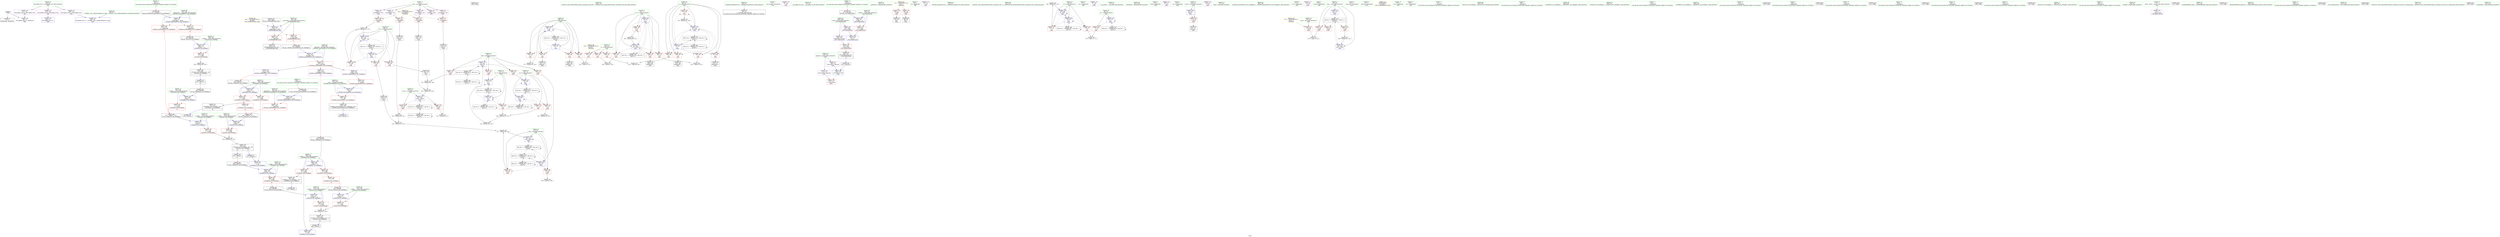 digraph "SVFG" {
	label="SVFG";

	Node0x55c826972fe0 [shape=record,color=grey,label="{NodeID: 0\nNullPtr}"];
	Node0x55c826972fe0 -> Node0x55c82699c1b0[style=solid];
	Node0x55c826972fe0 -> Node0x55c82699d1e0[style=solid];
	Node0x55c82699ce40 [shape=record,color=red,label="{NodeID: 194\n427\<--421\n\<--__a.addr\n_ZStorSt13_Ios_FmtflagsS_\n}"];
	Node0x55c82699ce40 -> Node0x55c8269ad640[style=solid];
	Node0x55c826999e20 [shape=record,color=purple,label="{NodeID: 111\n219\<--8\narrayidx39\<--cnts\nmain\n}"];
	Node0x55c826999e20 -> Node0x55c8269a1b10[style=solid];
	Node0x55c826998090 [shape=record,color=green,label="{NodeID: 28\n26\<--30\nllvm.global_ctors\<--llvm.global_ctors_field_insensitive\nGlob }"];
	Node0x55c826998090 -> Node0x55c82699eea0[style=solid];
	Node0x55c826998090 -> Node0x55c82699efa0[style=solid];
	Node0x55c826998090 -> Node0x55c82699f0a0[style=solid];
	Node0x55c8269dddc0 [shape=record,color=black,label="{NodeID: 471\n264 = PHI()\n}"];
	Node0x55c8269a4360 [shape=record,color=black,label="{NodeID: 388\nMR_28V_2 = PHI(MR_28V_3, MR_28V_1, )\npts\{83 \}\n}"];
	Node0x55c8269a4360 -> Node0x55c8269be620[style=dashed];
	Node0x55c8269a4360 -> Node0x55c8269a4360[style=dashed];
	Node0x55c82699e590 [shape=record,color=blue,label="{NodeID: 222\n285\<--284\n__base.addr\<--__base\n_ZSt5fixedRSt8ios_base\n}"];
	Node0x55c82699e590 -> Node0x55c8269a1be0[style=dashed];
	Node0x55c82699e590 -> Node0x55c8269a1cb0[style=dashed];
	Node0x55c8269a0040 [shape=record,color=red,label="{NodeID: 139\n184\<--66\n\<--tot\nmain\n}"];
	Node0x55c8269a0040 -> Node0x55c82699c6f0[style=solid];
	Node0x55c82699a9b0 [shape=record,color=green,label="{NodeID: 56\n128\<--129\n_ZStlsISt11char_traitsIcEERSt13basic_ostreamIcT_ES5_PKc\<--_ZStlsISt11char_traitsIcEERSt13basic_ostreamIcT_ES5_PKc_field_insensitive\n}"];
	Node0x55c8269ac2c0 [shape=record,color=grey,label="{NodeID: 333\n187 = Binary(185, 186, )\n}"];
	Node0x55c8269ac2c0 -> Node0x55c8269ac440[style=solid];
	Node0x55c8269a1700 [shape=record,color=red,label="{NodeID: 167\n231\<--86\n\<--j\nmain\n}"];
	Node0x55c8269a1700 -> Node0x55c8269acd40[style=solid];
	Node0x55c82699c2b0 [shape=record,color=black,label="{NodeID: 84\n39\<--40\n\<--_ZNSt8ios_base4InitD1Ev\nCan only get source location for instruction, argument, global var or function.}"];
	Node0x55c826990c90 [shape=record,color=green,label="{NodeID: 1\n7\<--1\n__dso_handle\<--dummyObj\nGlob }"];
	Node0x55c82699cf10 [shape=record,color=red,label="{NodeID: 195\n428\<--423\n\<--__b.addr\n_ZStorSt13_Ios_FmtflagsS_\n}"];
	Node0x55c82699cf10 -> Node0x55c8269ad640[style=solid];
	Node0x55c826999ef0 [shape=record,color=purple,label="{NodeID: 112\n91\<--10\n\<--.str\nmain\n}"];
	Node0x55c826998190 [shape=record,color=green,label="{NodeID: 29\n31\<--32\n__cxx_global_var_init\<--__cxx_global_var_init_field_insensitive\n}"];
	Node0x55c8269dde90 [shape=record,color=black,label="{NodeID: 472\n289 = PHI(324, )\n}"];
	Node0x55c8269a4860 [shape=record,color=black,label="{NodeID: 389\nMR_30V_2 = PHI(MR_30V_3, MR_30V_1, )\npts\{85 \}\n}"];
	Node0x55c8269a4860 -> Node0x55c8269beb20[style=dashed];
	Node0x55c8269a4860 -> Node0x55c8269a4860[style=dashed];
	Node0x55c82699e660 [shape=record,color=blue,label="{NodeID: 223\n300\<--297\n__n.addr\<--__n\n_ZSt12setprecisioni\n}"];
	Node0x55c82699e660 -> Node0x55c8269a1d80[style=dashed];
	Node0x55c8269a0110 [shape=record,color=red,label="{NodeID: 140\n223\<--66\n\<--tot\nmain\n}"];
	Node0x55c8269a0110 -> Node0x55c8269991f0[style=solid];
	Node0x55c82699aab0 [shape=record,color=green,label="{NodeID: 57\n132\<--133\n_ZNSolsEi\<--_ZNSolsEi_field_insensitive\n}"];
	Node0x55c8269bbe80 [shape=record,color=yellow,style=double,label="{NodeID: 417\n34V_1 = ENCHI(MR_34V_0)\npts\{90000 \}\nFun[main]}"];
	Node0x55c8269bbe80 -> Node0x55c8269a18a0[style=dashed];
	Node0x55c8269bbe80 -> Node0x55c8269a1970[style=dashed];
	Node0x55c8269bbe80 -> Node0x55c8269a1a40[style=dashed];
	Node0x55c8269bbe80 -> Node0x55c8269a1b10[style=dashed];
	Node0x55c8269ac440 [shape=record,color=grey,label="{NodeID: 334\n193 = Binary(187, 192, )\n}"];
	Node0x55c8269ac440 -> Node0x55c82699dd70[style=solid];
	Node0x55c8269a17d0 [shape=record,color=red,label="{NodeID: 168\n112\<--111\n\<--coerce.dive4\nmain\n}"];
	Node0x55c82699c3b0 [shape=record,color=black,label="{NodeID: 85\n93\<--90\ncall\<--\nmain\n}"];
	Node0x55c8269835e0 [shape=record,color=green,label="{NodeID: 2\n10\<--1\n.str\<--dummyObj\nGlob }"];
	Node0x55c82699cfe0 [shape=record,color=blue,label="{NodeID: 196\n435\<--27\nllvm.global_ctors_0\<--\nGlob }"];
	Node0x55c826999fc0 [shape=record,color=purple,label="{NodeID: 113\n92\<--12\n\<--.str.1\nmain\n}"];
	Node0x55c826998290 [shape=record,color=green,label="{NodeID: 30\n35\<--36\n_ZNSt8ios_base4InitC1Ev\<--_ZNSt8ios_base4InitC1Ev_field_insensitive\n}"];
	Node0x55c8269ddff0 [shape=record,color=black,label="{NodeID: 473\n344 = PHI(378, )\n|{<s0>19}}"];
	Node0x55c8269ddff0:s0 -> Node0x55c8269df160[style=solid,color=red];
	Node0x55c8269a4950 [shape=record,color=black,label="{NodeID: 390\nMR_32V_2 = PHI(MR_32V_3, MR_32V_1, )\npts\{87 \}\n}"];
	Node0x55c8269a4950 -> Node0x55c8269bf020[style=dashed];
	Node0x55c8269a4950 -> Node0x55c8269a4950[style=dashed];
	Node0x55c82699e730 [shape=record,color=blue,label="{NodeID: 224\n303\<--304\n_M_n\<--\n_ZSt12setprecisioni\n}"];
	Node0x55c82699e730 -> Node0x55c8269a1e50[style=dashed];
	Node0x55c8269a01e0 [shape=record,color=red,label="{NodeID: 141\n140\<--68\n\<--i\nmain\n}"];
	Node0x55c8269a01e0 -> Node0x55c8269adf40[style=solid];
	Node0x55c82699abb0 [shape=record,color=green,label="{NodeID: 58\n251\<--252\n_ZStlsISt11char_traitsIcEERSt13basic_ostreamIcT_ES5_c\<--_ZStlsISt11char_traitsIcEERSt13basic_ostreamIcT_ES5_c_field_insensitive\n}"];
	Node0x55c8269ac5c0 [shape=record,color=grey,label="{NodeID: 335\n246 = Binary(245, 120, )\n}"];
	Node0x55c8269ac5c0 -> Node0x55c82699e320[style=solid];
	Node0x55c8269a18a0 [shape=record,color=red,label="{NodeID: 169\n151\<--150\n\<--arrayidx16\nmain\n}"];
	Node0x55c8269a18a0 -> Node0x55c8269aca40[style=solid];
	Node0x55c82699c480 [shape=record,color=black,label="{NodeID: 86\n99\<--96\ncall1\<--\nmain\n}"];
	Node0x55c826983670 [shape=record,color=green,label="{NodeID: 3\n12\<--1\n.str.1\<--dummyObj\nGlob }"];
	Node0x55c82699d0e0 [shape=record,color=blue,label="{NodeID: 197\n436\<--28\nllvm.global_ctors_1\<--_GLOBAL__sub_I_random.johnnyh_0_0.cpp\nGlob }"];
	Node0x55c82699a090 [shape=record,color=purple,label="{NodeID: 114\n97\<--15\n\<--.str.2\nmain\n}"];
	Node0x55c826998390 [shape=record,color=green,label="{NodeID: 31\n41\<--42\n__cxa_atexit\<--__cxa_atexit_field_insensitive\n}"];
	Node0x55c8269de1c0 [shape=record,color=black,label="{NodeID: 474\n348 = PHI(362, )\n}"];
	Node0x55c8269a4a40 [shape=record,color=yellow,style=double,label="{NodeID: 391\n38V_1 = ENCHI(MR_38V_0)\npts\{286 \}\nFun[_ZSt5fixedRSt8ios_base]}"];
	Node0x55c8269a4a40 -> Node0x55c82699e590[style=dashed];
	Node0x55c82699e800 [shape=record,color=blue,label="{NodeID: 225\n328\<--325\nthis.addr\<--this\n_ZNSt8ios_base4setfESt13_Ios_FmtflagsS0_\n}"];
	Node0x55c82699e800 -> Node0x55c8269a1f20[style=dashed];
	Node0x55c8269a02b0 [shape=record,color=red,label="{NodeID: 142\n144\<--68\n\<--i\nmain\n}"];
	Node0x55c8269a02b0 -> Node0x55c82699c550[style=solid];
	Node0x55c82699acb0 [shape=record,color=green,label="{NodeID: 59\n257\<--258\n_ZNSolsEd\<--_ZNSolsEd_field_insensitive\n}"];
	Node0x55c8269ac740 [shape=record,color=grey,label="{NodeID: 336\n384 = Binary(383, 385, )\n}"];
	Node0x55c8269ac740 -> Node0x55c8269996d0[style=solid];
	Node0x55c8269a1970 [shape=record,color=red,label="{NodeID: 170\n191\<--190\n\<--arrayidx26\nmain\n}"];
	Node0x55c8269a1970 -> Node0x55c82699c890[style=solid];
	Node0x55c82699c550 [shape=record,color=black,label="{NodeID: 87\n145\<--144\nidxprom\<--\nmain\n}"];
	Node0x55c8269962e0 [shape=record,color=green,label="{NodeID: 4\n14\<--1\nstdin\<--dummyObj\nGlob }"];
	Node0x55c82699d1e0 [shape=record,color=blue, style = dotted,label="{NodeID: 198\n437\<--3\nllvm.global_ctors_2\<--dummyVal\nGlob }"];
	Node0x55c82699a160 [shape=record,color=purple,label="{NodeID: 115\n98\<--17\n\<--.str.3\nmain\n}"];
	Node0x55c826998490 [shape=record,color=green,label="{NodeID: 32\n40\<--46\n_ZNSt8ios_base4InitD1Ev\<--_ZNSt8ios_base4InitD1Ev_field_insensitive\n}"];
	Node0x55c826998490 -> Node0x55c82699c2b0[style=solid];
	Node0x55c8269de2d0 [shape=record,color=black,label="{NodeID: 475\n353 = PHI(405, )\n|{<s0>21}}"];
	Node0x55c8269de2d0:s0 -> Node0x55c8269df880[style=solid,color=red];
	Node0x55c82699e8d0 [shape=record,color=blue,label="{NodeID: 226\n330\<--326\n__fmtfl.addr\<--__fmtfl\n_ZNSt8ios_base4setfESt13_Ios_FmtflagsS0_\n}"];
	Node0x55c82699e8d0 -> Node0x55c8269a1ff0[style=dashed];
	Node0x55c8269a0380 [shape=record,color=red,label="{NodeID: 143\n148\<--68\n\<--i\nmain\n}"];
	Node0x55c8269a0380 -> Node0x55c82699c620[style=solid];
	Node0x55c82699adb0 [shape=record,color=green,label="{NodeID: 60\n285\<--286\n__base.addr\<--__base.addr_field_insensitive\n_ZSt5fixedRSt8ios_base\n}"];
	Node0x55c82699adb0 -> Node0x55c8269a1be0[style=solid];
	Node0x55c82699adb0 -> Node0x55c8269a1cb0[style=solid];
	Node0x55c82699adb0 -> Node0x55c82699e590[style=solid];
	Node0x55c8269ac8c0 [shape=record,color=grey,label="{NodeID: 337\n157 = Binary(156, 120, )\n}"];
	Node0x55c8269ac8c0 -> Node0x55c82699d7c0[style=solid];
	Node0x55c8269a1a40 [shape=record,color=red,label="{NodeID: 171\n212\<--211\n\<--arrayidx34\nmain\n}"];
	Node0x55c8269a1a40 -> Node0x55c82699ca30[style=solid];
	Node0x55c82699c620 [shape=record,color=black,label="{NodeID: 88\n149\<--148\nidxprom15\<--\nmain\n}"];
	Node0x55c826996370 [shape=record,color=green,label="{NodeID: 5\n15\<--1\n.str.2\<--dummyObj\nGlob }"];
	Node0x55c82699d2e0 [shape=record,color=blue,label="{NodeID: 199\n56\<--89\nretval\<--\nmain\n}"];
	Node0x55c82699d2e0 -> Node0x55c82699f8f0[style=dashed];
	Node0x55c82699ed00 [shape=record,color=purple,label="{NodeID: 116\n126\<--22\n\<--.str.4\nmain\n}"];
	Node0x55c826998590 [shape=record,color=green,label="{NodeID: 33\n53\<--54\nmain\<--main_field_insensitive\n}"];
	Node0x55c8269de440 [shape=record,color=black,label="{NodeID: 476\n357 = PHI(387, )\n}"];
	Node0x55c82699e9a0 [shape=record,color=blue,label="{NodeID: 227\n332\<--327\n__mask.addr\<--__mask\n_ZNSt8ios_base4setfESt13_Ios_FmtflagsS0_\n}"];
	Node0x55c82699e9a0 -> Node0x55c8269a20c0[style=dashed];
	Node0x55c82699e9a0 -> Node0x55c8269a2190[style=dashed];
	Node0x55c8269a0450 [shape=record,color=red,label="{NodeID: 144\n156\<--68\n\<--i\nmain\n}"];
	Node0x55c8269a0450 -> Node0x55c8269ac8c0[style=solid];
	Node0x55c82699ae80 [shape=record,color=green,label="{NodeID: 61\n292\<--293\n_ZNSt8ios_base4setfESt13_Ios_FmtflagsS0_\<--_ZNSt8ios_base4setfESt13_Ios_FmtflagsS0__field_insensitive\n}"];
	Node0x55c8269aca40 [shape=record,color=grey,label="{NodeID: 338\n153 = Binary(152, 151, )\n}"];
	Node0x55c8269aca40 -> Node0x55c82699d6f0[style=solid];
	Node0x55c8269a1b10 [shape=record,color=red,label="{NodeID: 172\n220\<--219\n\<--arrayidx39\nmain\n}"];
	Node0x55c8269a1b10 -> Node0x55c82699cbd0[style=solid];
	Node0x55c82699c6f0 [shape=record,color=black,label="{NodeID: 89\n185\<--184\nconv\<--\nmain\n}"];
	Node0x55c82699c6f0 -> Node0x55c8269ac2c0[style=solid];
	Node0x55c826996400 [shape=record,color=green,label="{NodeID: 6\n17\<--1\n.str.3\<--dummyObj\nGlob }"];
	Node0x55c82699d3b0 [shape=record,color=blue,label="{NodeID: 200\n109\<--105\ncoerce.dive\<--call3\nmain\n}"];
	Node0x55c82699d3b0 -> Node0x55c8269a17d0[style=dashed];
	Node0x55c82699edd0 [shape=record,color=purple,label="{NodeID: 117\n134\<--24\n\<--.str.5\nmain\n}"];
	Node0x55c826998690 [shape=record,color=green,label="{NodeID: 34\n56\<--57\nretval\<--retval_field_insensitive\nmain\n}"];
	Node0x55c826998690 -> Node0x55c82699f8f0[style=solid];
	Node0x55c826998690 -> Node0x55c82699d2e0[style=solid];
	Node0x55c8269de550 [shape=record,color=black,label="{NodeID: 477\n374 = PHI(405, )\n}"];
	Node0x55c8269de550 -> Node0x55c8269a6bb0[style=solid];
	Node0x55c82699ea70 [shape=record,color=blue,label="{NodeID: 228\n334\<--341\n__old\<--\n_ZNSt8ios_base4setfESt13_Ios_FmtflagsS0_\n}"];
	Node0x55c82699ea70 -> Node0x55c8269a2260[style=dashed];
	Node0x55c8269a0520 [shape=record,color=red,label="{NodeID: 145\n162\<--70\n\<--i17\nmain\n}"];
	Node0x55c8269a0520 -> Node0x55c8269ae240[style=solid];
	Node0x55c82699af80 [shape=record,color=green,label="{NodeID: 62\n298\<--299\nretval\<--retval_field_insensitive\n_ZSt12setprecisioni\n}"];
	Node0x55c82699af80 -> Node0x55c82699f340[style=solid];
	Node0x55c82699af80 -> Node0x55c82699f410[style=solid];
	Node0x55c8269acbc0 [shape=record,color=grey,label="{NodeID: 339\n254 = Binary(253, 255, )\n}"];
	Node0x55c8269a1be0 [shape=record,color=red,label="{NodeID: 173\n288\<--285\n\<--__base.addr\n_ZSt5fixedRSt8ios_base\n|{<s0>17}}"];
	Node0x55c8269a1be0:s0 -> Node0x55c8269df380[style=solid,color=red];
	Node0x55c82699c7c0 [shape=record,color=black,label="{NodeID: 90\n189\<--188\nidxprom25\<--\nmain\n}"];
	Node0x55c826996490 [shape=record,color=green,label="{NodeID: 7\n19\<--1\nstdout\<--dummyObj\nGlob }"];
	Node0x55c82699d480 [shape=record,color=blue,label="{NodeID: 201\n62\<--120\ntestc\<--\nmain\n}"];
	Node0x55c82699d480 -> Node0x55c8269c0920[style=dashed];
	Node0x55c82699eea0 [shape=record,color=purple,label="{NodeID: 118\n435\<--26\nllvm.global_ctors_0\<--llvm.global_ctors\nGlob }"];
	Node0x55c82699eea0 -> Node0x55c82699cfe0[style=solid];
	Node0x55c826998760 [shape=record,color=green,label="{NodeID: 35\n58\<--59\nagg.tmp\<--agg.tmp_field_insensitive\nmain\n}"];
	Node0x55c826998760 -> Node0x55c82699f1a0[style=solid];
	Node0x55c826998760 -> Node0x55c82699f270[style=solid];
	Node0x55c8269de6c0 [shape=record,color=black,label="{NodeID: 478\n399 = PHI(418, )\n}"];
	Node0x55c8269de6c0 -> Node0x55c8269a6ef0[style=solid];
	Node0x55c82699eb40 [shape=record,color=blue,label="{NodeID: 229\n365\<--363\n__a.addr\<--__a\n_ZStaNRSt13_Ios_FmtflagsS_\n}"];
	Node0x55c82699eb40 -> Node0x55c8269a2400[style=dashed];
	Node0x55c82699eb40 -> Node0x55c8269a24d0[style=dashed];
	Node0x55c8269a05f0 [shape=record,color=red,label="{NodeID: 146\n188\<--70\n\<--i17\nmain\n}"];
	Node0x55c8269a05f0 -> Node0x55c82699c7c0[style=solid];
	Node0x55c82699b050 [shape=record,color=green,label="{NodeID: 63\n300\<--301\n__n.addr\<--__n.addr_field_insensitive\n_ZSt12setprecisioni\n}"];
	Node0x55c82699b050 -> Node0x55c8269a1d80[style=solid];
	Node0x55c82699b050 -> Node0x55c82699e660[style=solid];
	Node0x55c8269acd40 [shape=record,color=grey,label="{NodeID: 340\n232 = Binary(231, 120, )\n}"];
	Node0x55c8269acd40 -> Node0x55c82699e0b0[style=solid];
	Node0x55c8269a1cb0 [shape=record,color=red,label="{NodeID: 174\n294\<--285\n\<--__base.addr\n_ZSt5fixedRSt8ios_base\n}"];
	Node0x55c8269a1cb0 -> Node0x55c826999390[style=solid];
	Node0x55c82699c890 [shape=record,color=black,label="{NodeID: 91\n192\<--191\nconv27\<--\nmain\n}"];
	Node0x55c82699c890 -> Node0x55c8269ac440[style=solid];
	Node0x55c826996cd0 [shape=record,color=green,label="{NodeID: 8\n20\<--1\n_ZSt4cout\<--dummyObj\nGlob }"];
	Node0x55c82699d550 [shape=record,color=blue,label="{NodeID: 202\n66\<--89\ntot\<--\nmain\n}"];
	Node0x55c82699d550 -> Node0x55c82699ff70[style=dashed];
	Node0x55c82699d550 -> Node0x55c8269a0040[style=dashed];
	Node0x55c82699d550 -> Node0x55c8269a0110[style=dashed];
	Node0x55c82699d550 -> Node0x55c82699d6f0[style=dashed];
	Node0x55c82699d550 -> Node0x55c8269c0e20[style=dashed];
	Node0x55c82699efa0 [shape=record,color=purple,label="{NodeID: 119\n436\<--26\nllvm.global_ctors_1\<--llvm.global_ctors\nGlob }"];
	Node0x55c82699efa0 -> Node0x55c82699d0e0[style=solid];
	Node0x55c826998830 [shape=record,color=green,label="{NodeID: 36\n60\<--61\ntestn\<--testn_field_insensitive\nmain\n}"];
	Node0x55c826998830 -> Node0x55c82699f9c0[style=solid];
	Node0x55c8269de800 [shape=record,color=black,label="{NodeID: 479\n284 = PHI()\n0th arg _ZSt5fixedRSt8ios_base }"];
	Node0x55c8269de800 -> Node0x55c82699e590[style=solid];
	Node0x55c82699ec10 [shape=record,color=blue,label="{NodeID: 230\n367\<--364\n__b.addr\<--__b\n_ZStaNRSt13_Ios_FmtflagsS_\n}"];
	Node0x55c82699ec10 -> Node0x55c8269a25a0[style=dashed];
	Node0x55c8269a06c0 [shape=record,color=red,label="{NodeID: 147\n203\<--70\n\<--i17\nmain\n}"];
	Node0x55c8269a06c0 -> Node0x55c8269ad940[style=solid];
	Node0x55c82699b120 [shape=record,color=green,label="{NodeID: 64\n328\<--329\nthis.addr\<--this.addr_field_insensitive\n_ZNSt8ios_base4setfESt13_Ios_FmtflagsS0_\n}"];
	Node0x55c82699b120 -> Node0x55c8269a1f20[style=solid];
	Node0x55c82699b120 -> Node0x55c82699e800[style=solid];
	Node0x55c8269acec0 [shape=record,color=grey,label="{NodeID: 341\n225 = Binary(222, 224, )\n}"];
	Node0x55c8269acec0 -> Node0x55c8269ad4c0[style=solid];
	Node0x55c8269a1d80 [shape=record,color=red,label="{NodeID: 175\n304\<--300\n\<--__n.addr\n_ZSt12setprecisioni\n}"];
	Node0x55c8269a1d80 -> Node0x55c82699e730[style=solid];
	Node0x55c82699c960 [shape=record,color=black,label="{NodeID: 92\n210\<--209\nidxprom33\<--\nmain\n}"];
	Node0x55c826996d90 [shape=record,color=green,label="{NodeID: 9\n21\<--1\n_ZSt3cin\<--dummyObj\nGlob }"];
	Node0x55c82699d620 [shape=record,color=blue,label="{NodeID: 203\n68\<--89\ni\<--\nmain\n}"];
	Node0x55c82699d620 -> Node0x55c8269a01e0[style=dashed];
	Node0x55c82699d620 -> Node0x55c8269a02b0[style=dashed];
	Node0x55c82699d620 -> Node0x55c8269a0380[style=dashed];
	Node0x55c82699d620 -> Node0x55c8269a0450[style=dashed];
	Node0x55c82699d620 -> Node0x55c82699d7c0[style=dashed];
	Node0x55c82699d620 -> Node0x55c8269c1320[style=dashed];
	Node0x55c82699f0a0 [shape=record,color=purple,label="{NodeID: 120\n437\<--26\nllvm.global_ctors_2\<--llvm.global_ctors\nGlob }"];
	Node0x55c82699f0a0 -> Node0x55c82699d1e0[style=solid];
	Node0x55c826998900 [shape=record,color=green,label="{NodeID: 37\n62\<--63\ntestc\<--testc_field_insensitive\nmain\n}"];
	Node0x55c826998900 -> Node0x55c82699fa90[style=solid];
	Node0x55c826998900 -> Node0x55c82699fb60[style=solid];
	Node0x55c826998900 -> Node0x55c82699fc30[style=solid];
	Node0x55c826998900 -> Node0x55c82699d480[style=solid];
	Node0x55c826998900 -> Node0x55c82699e4c0[style=solid];
	Node0x55c8269de8d0 [shape=record,color=black,label="{NodeID: 480\n379 = PHI(343, )\n0th arg _ZStcoSt13_Ios_Fmtflags }"];
	Node0x55c8269de8d0 -> Node0x55c8269a6c80[style=solid];
	Node0x55c8269a6bb0 [shape=record,color=blue,label="{NodeID: 231\n375\<--374\n\<--call\n_ZStaNRSt13_Ios_FmtflagsS_\n}"];
	Node0x55c8269a0790 [shape=record,color=red,label="{NodeID: 148\n260\<--70\n\<--i17\nmain\n}"];
	Node0x55c8269a0790 -> Node0x55c8269ac140[style=solid];
	Node0x55c82699b1f0 [shape=record,color=green,label="{NodeID: 65\n330\<--331\n__fmtfl.addr\<--__fmtfl.addr_field_insensitive\n_ZNSt8ios_base4setfESt13_Ios_FmtflagsS0_\n}"];
	Node0x55c82699b1f0 -> Node0x55c8269a1ff0[style=solid];
	Node0x55c82699b1f0 -> Node0x55c82699e8d0[style=solid];
	Node0x55c8269c96b0 [shape=record,color=yellow,style=double,label="{NodeID: 425\nRETMU(38V_2)\npts\{286 \}\nFun[_ZSt5fixedRSt8ios_base]}"];
	Node0x55c8269ad040 [shape=record,color=grey,label="{NodeID: 342\n222 = Binary(216, 221, )\n}"];
	Node0x55c8269ad040 -> Node0x55c8269acec0[style=solid];
	Node0x55c8269a1e50 [shape=record,color=red,label="{NodeID: 176\n307\<--306\n\<--coerce.dive\n_ZSt12setprecisioni\n}"];
	Node0x55c8269a1e50 -> Node0x55c826999460[style=solid];
	Node0x55c82699ca30 [shape=record,color=black,label="{NodeID: 93\n213\<--212\nconv35\<--\nmain\n}"];
	Node0x55c82699ca30 -> Node0x55c8269adc40[style=solid];
	Node0x55c826996e90 [shape=record,color=green,label="{NodeID: 10\n22\<--1\n.str.4\<--dummyObj\nGlob }"];
	Node0x55c8269bdc20 [shape=record,color=black,label="{NodeID: 370\nMR_22V_4 = PHI(MR_22V_5, MR_22V_3, )\npts\{77 \}\n}"];
	Node0x55c8269bdc20 -> Node0x55c82699dca0[style=dashed];
	Node0x55c8269bdc20 -> Node0x55c8269bdc20[style=dashed];
	Node0x55c8269bdc20 -> Node0x55c8269a3460[style=dashed];
	Node0x55c82699d6f0 [shape=record,color=blue,label="{NodeID: 204\n66\<--153\ntot\<--add\nmain\n}"];
	Node0x55c82699d6f0 -> Node0x55c82699ff70[style=dashed];
	Node0x55c82699d6f0 -> Node0x55c8269a0040[style=dashed];
	Node0x55c82699d6f0 -> Node0x55c8269a0110[style=dashed];
	Node0x55c82699d6f0 -> Node0x55c82699d6f0[style=dashed];
	Node0x55c82699d6f0 -> Node0x55c8269c0e20[style=dashed];
	Node0x55c82699f1a0 [shape=record,color=purple,label="{NodeID: 121\n109\<--58\ncoerce.dive\<--agg.tmp\nmain\n}"];
	Node0x55c82699f1a0 -> Node0x55c82699d3b0[style=solid];
	Node0x55c8269989d0 [shape=record,color=green,label="{NodeID: 38\n64\<--65\nn\<--n_field_insensitive\nmain\n}"];
	Node0x55c8269989d0 -> Node0x55c82699fd00[style=solid];
	Node0x55c8269989d0 -> Node0x55c82699fdd0[style=solid];
	Node0x55c8269989d0 -> Node0x55c82699fea0[style=solid];
	Node0x55c8269dea40 [shape=record,color=black,label="{NodeID: 481\n419 = PHI(397, )\n0th arg _ZStorSt13_Ios_FmtflagsS_ }"];
	Node0x55c8269dea40 -> Node0x55c8269a7160[style=solid];
	Node0x55c8269a6c80 [shape=record,color=blue,label="{NodeID: 232\n380\<--379\n__a.addr\<--__a\n_ZStcoSt13_Ios_Fmtflags\n}"];
	Node0x55c8269a6c80 -> Node0x55c8269a2740[style=dashed];
	Node0x55c8269a0860 [shape=record,color=red,label="{NodeID: 149\n178\<--72\n\<--lo\nmain\n}"];
	Node0x55c8269a0860 -> Node0x55c8269ad1c0[style=solid];
	Node0x55c82699b2c0 [shape=record,color=green,label="{NodeID: 66\n332\<--333\n__mask.addr\<--__mask.addr_field_insensitive\n_ZNSt8ios_base4setfESt13_Ios_FmtflagsS0_\n}"];
	Node0x55c82699b2c0 -> Node0x55c8269a20c0[style=solid];
	Node0x55c82699b2c0 -> Node0x55c8269a2190[style=solid];
	Node0x55c82699b2c0 -> Node0x55c82699e9a0[style=solid];
	Node0x55c8269ad1c0 [shape=record,color=grey,label="{NodeID: 343\n180 = Binary(178, 179, )\n}"];
	Node0x55c8269ad1c0 -> Node0x55c8269ad340[style=solid];
	Node0x55c8269a1f20 [shape=record,color=red,label="{NodeID: 177\n339\<--328\nthis1\<--this.addr\n_ZNSt8ios_base4setfESt13_Ios_FmtflagsS0_\n}"];
	Node0x55c8269a1f20 -> Node0x55c82699f4e0[style=solid];
	Node0x55c8269a1f20 -> Node0x55c82699f5b0[style=solid];
	Node0x55c8269a1f20 -> Node0x55c82699f680[style=solid];
	Node0x55c82699cb00 [shape=record,color=black,label="{NodeID: 94\n218\<--217\nidxprom38\<--\nmain\n}"];
	Node0x55c826996f90 [shape=record,color=green,label="{NodeID: 11\n24\<--1\n.str.5\<--dummyObj\nGlob }"];
	Node0x55c82699d7c0 [shape=record,color=blue,label="{NodeID: 205\n68\<--157\ni\<--inc\nmain\n}"];
	Node0x55c82699d7c0 -> Node0x55c8269a01e0[style=dashed];
	Node0x55c82699d7c0 -> Node0x55c8269a02b0[style=dashed];
	Node0x55c82699d7c0 -> Node0x55c8269a0380[style=dashed];
	Node0x55c82699d7c0 -> Node0x55c8269a0450[style=dashed];
	Node0x55c82699d7c0 -> Node0x55c82699d7c0[style=dashed];
	Node0x55c82699d7c0 -> Node0x55c8269c1320[style=dashed];
	Node0x55c82699f270 [shape=record,color=purple,label="{NodeID: 122\n111\<--58\ncoerce.dive4\<--agg.tmp\nmain\n}"];
	Node0x55c82699f270 -> Node0x55c8269a17d0[style=solid];
	Node0x55c826998aa0 [shape=record,color=green,label="{NodeID: 39\n66\<--67\ntot\<--tot_field_insensitive\nmain\n}"];
	Node0x55c826998aa0 -> Node0x55c82699ff70[style=solid];
	Node0x55c826998aa0 -> Node0x55c8269a0040[style=solid];
	Node0x55c826998aa0 -> Node0x55c8269a0110[style=solid];
	Node0x55c826998aa0 -> Node0x55c82699d550[style=solid];
	Node0x55c826998aa0 -> Node0x55c82699d6f0[style=solid];
	Node0x55c8269deb80 [shape=record,color=black,label="{NodeID: 482\n420 = PHI(398, )\n1st arg _ZStorSt13_Ios_FmtflagsS_ }"];
	Node0x55c8269deb80 -> Node0x55c8269a7230[style=solid];
	Node0x55c8269a6d50 [shape=record,color=blue,label="{NodeID: 233\n390\<--388\n__a.addr\<--__a\n_ZStoRRSt13_Ios_FmtflagsS_\n}"];
	Node0x55c8269a6d50 -> Node0x55c8269a2810[style=dashed];
	Node0x55c8269a6d50 -> Node0x55c8269a28e0[style=dashed];
	Node0x55c8269a0930 [shape=record,color=red,label="{NodeID: 150\n179\<--74\n\<--hi\nmain\n}"];
	Node0x55c8269a0930 -> Node0x55c8269ad1c0[style=solid];
	Node0x55c82699b390 [shape=record,color=green,label="{NodeID: 67\n334\<--335\n__old\<--__old_field_insensitive\n_ZNSt8ios_base4setfESt13_Ios_FmtflagsS0_\n}"];
	Node0x55c82699b390 -> Node0x55c8269a2260[style=solid];
	Node0x55c82699b390 -> Node0x55c82699ea70[style=solid];
	Node0x55c8269ad340 [shape=record,color=grey,label="{NodeID: 344\n181 = Binary(180, 182, )\n}"];
	Node0x55c8269ad340 -> Node0x55c82699dca0[style=solid];
	Node0x55c8269a1ff0 [shape=record,color=red,label="{NodeID: 178\n351\<--330\n\<--__fmtfl.addr\n_ZNSt8ios_base4setfESt13_Ios_FmtflagsS0_\n|{<s0>20}}"];
	Node0x55c8269a1ff0:s0 -> Node0x55c8269decc0[style=solid,color=red];
	Node0x55c82699cbd0 [shape=record,color=black,label="{NodeID: 95\n221\<--220\nconv40\<--\nmain\n}"];
	Node0x55c82699cbd0 -> Node0x55c8269ad040[style=solid];
	Node0x55c826997090 [shape=record,color=green,label="{NodeID: 12\n27\<--1\n\<--dummyObj\nCan only get source location for instruction, argument, global var or function.}"];
	Node0x55c8269be620 [shape=record,color=black,label="{NodeID: 372\nMR_28V_4 = PHI(MR_28V_5, MR_28V_3, )\npts\{83 \}\n}"];
	Node0x55c8269be620 -> Node0x55c82699dd70[style=dashed];
	Node0x55c8269be620 -> Node0x55c8269be620[style=dashed];
	Node0x55c8269be620 -> Node0x55c8269a4360[style=dashed];
	Node0x55c82699d890 [shape=record,color=blue,label="{NodeID: 206\n70\<--89\ni17\<--\nmain\n}"];
	Node0x55c82699d890 -> Node0x55c8269a0520[style=dashed];
	Node0x55c82699d890 -> Node0x55c8269a05f0[style=dashed];
	Node0x55c82699d890 -> Node0x55c8269a06c0[style=dashed];
	Node0x55c82699d890 -> Node0x55c8269a0790[style=dashed];
	Node0x55c82699d890 -> Node0x55c82699e3f0[style=dashed];
	Node0x55c82699d890 -> Node0x55c8269c1820[style=dashed];
	Node0x55c82699f340 [shape=record,color=purple,label="{NodeID: 123\n303\<--298\n_M_n\<--retval\n_ZSt12setprecisioni\n}"];
	Node0x55c82699f340 -> Node0x55c82699e730[style=solid];
	Node0x55c826998b70 [shape=record,color=green,label="{NodeID: 40\n68\<--69\ni\<--i_field_insensitive\nmain\n}"];
	Node0x55c826998b70 -> Node0x55c8269a01e0[style=solid];
	Node0x55c826998b70 -> Node0x55c8269a02b0[style=solid];
	Node0x55c826998b70 -> Node0x55c8269a0380[style=solid];
	Node0x55c826998b70 -> Node0x55c8269a0450[style=solid];
	Node0x55c826998b70 -> Node0x55c82699d620[style=solid];
	Node0x55c826998b70 -> Node0x55c82699d7c0[style=solid];
	Node0x55c8269decc0 [shape=record,color=black,label="{NodeID: 483\n406 = PHI(351, 372, )\n0th arg _ZStanSt13_Ios_FmtflagsS_ }"];
	Node0x55c8269decc0 -> Node0x55c8269a6fc0[style=solid];
	Node0x55c8269a6e20 [shape=record,color=blue,label="{NodeID: 234\n392\<--389\n__b.addr\<--__b\n_ZStoRRSt13_Ios_FmtflagsS_\n}"];
	Node0x55c8269a6e20 -> Node0x55c8269a29b0[style=dashed];
	Node0x55c8269a0a00 [shape=record,color=red,label="{NodeID: 151\n253\<--74\n\<--hi\nmain\n}"];
	Node0x55c8269a0a00 -> Node0x55c8269acbc0[style=solid];
	Node0x55c82699b460 [shape=record,color=green,label="{NodeID: 68\n345\<--346\n_ZStcoSt13_Ios_Fmtflags\<--_ZStcoSt13_Ios_Fmtflags_field_insensitive\n}"];
	Node0x55c8269ad4c0 [shape=record,color=grey,label="{NodeID: 345\n227 = Binary(226, 225, )\n}"];
	Node0x55c8269ad4c0 -> Node0x55c82699dfe0[style=solid];
	Node0x55c8269a20c0 [shape=record,color=red,label="{NodeID: 179\n343\<--332\n\<--__mask.addr\n_ZNSt8ios_base4setfESt13_Ios_FmtflagsS0_\n|{<s0>18}}"];
	Node0x55c8269a20c0:s0 -> Node0x55c8269de8d0[style=solid,color=red];
	Node0x55c8269991f0 [shape=record,color=black,label="{NodeID: 96\n224\<--223\nconv41\<--\nmain\n}"];
	Node0x55c8269991f0 -> Node0x55c8269acec0[style=solid];
	Node0x55c826997190 [shape=record,color=green,label="{NodeID: 13\n89\<--1\n\<--dummyObj\nCan only get source location for instruction, argument, global var or function.}"];
	Node0x55c8269beb20 [shape=record,color=black,label="{NodeID: 373\nMR_30V_4 = PHI(MR_30V_6, MR_30V_3, )\npts\{85 \}\n}"];
	Node0x55c8269beb20 -> Node0x55c82699de40[style=dashed];
	Node0x55c8269beb20 -> Node0x55c8269beb20[style=dashed];
	Node0x55c8269beb20 -> Node0x55c8269a4860[style=dashed];
	Node0x55c82699d960 [shape=record,color=blue,label="{NodeID: 207\n72\<--167\nlo\<--\nmain\n}"];
	Node0x55c82699d960 -> Node0x55c8269a0860[style=dashed];
	Node0x55c82699d960 -> Node0x55c82699d960[style=dashed];
	Node0x55c82699d960 -> Node0x55c82699e250[style=dashed];
	Node0x55c82699d960 -> Node0x55c8269bf520[style=dashed];
	Node0x55c82699d960 -> Node0x55c8269c1d20[style=dashed];
	Node0x55c82699f410 [shape=record,color=purple,label="{NodeID: 124\n306\<--298\ncoerce.dive\<--retval\n_ZSt12setprecisioni\n}"];
	Node0x55c82699f410 -> Node0x55c8269a1e50[style=solid];
	Node0x55c826998c40 [shape=record,color=green,label="{NodeID: 41\n70\<--71\ni17\<--i17_field_insensitive\nmain\n}"];
	Node0x55c826998c40 -> Node0x55c8269a0520[style=solid];
	Node0x55c826998c40 -> Node0x55c8269a05f0[style=solid];
	Node0x55c826998c40 -> Node0x55c8269a06c0[style=solid];
	Node0x55c826998c40 -> Node0x55c8269a0790[style=solid];
	Node0x55c826998c40 -> Node0x55c82699d890[style=solid];
	Node0x55c826998c40 -> Node0x55c82699e3f0[style=solid];
	Node0x55c8269deed0 [shape=record,color=black,label="{NodeID: 484\n407 = PHI(352, 373, )\n1st arg _ZStanSt13_Ios_FmtflagsS_ }"];
	Node0x55c8269deed0 -> Node0x55c8269a7090[style=solid];
	Node0x55c8269c7920 [shape=record,color=yellow,style=double,label="{NodeID: 401\n2V_1 = ENCHI(MR_2V_0)\npts\{1 \}\nFun[main]}"];
	Node0x55c8269c7920 -> Node0x55c82699f750[style=dashed];
	Node0x55c8269c7920 -> Node0x55c82699f820[style=dashed];
	Node0x55c8269a6ef0 [shape=record,color=blue,label="{NodeID: 235\n402\<--399\n\<--call\n_ZStoRRSt13_Ios_FmtflagsS_\n}"];
	Node0x55c8269a0ad0 [shape=record,color=red,label="{NodeID: 152\n186\<--76\n\<--mid\nmain\n}"];
	Node0x55c8269a0ad0 -> Node0x55c8269ac2c0[style=solid];
	Node0x55c82699b560 [shape=record,color=green,label="{NodeID: 69\n349\<--350\n_ZStaNRSt13_Ios_FmtflagsS_\<--_ZStaNRSt13_Ios_FmtflagsS__field_insensitive\n}"];
	Node0x55c8269ad640 [shape=record,color=grey,label="{NodeID: 346\n429 = Binary(427, 428, )\n}"];
	Node0x55c8269ad640 -> Node0x55c826999940[style=solid];
	Node0x55c8269a2190 [shape=record,color=red,label="{NodeID: 180\n352\<--332\n\<--__mask.addr\n_ZNSt8ios_base4setfESt13_Ios_FmtflagsS0_\n|{<s0>20}}"];
	Node0x55c8269a2190:s0 -> Node0x55c8269deed0[style=solid,color=red];
	Node0x55c8269992c0 [shape=record,color=black,label="{NodeID: 97\n55\<--271\nmain_ret\<--\nmain\n}"];
	Node0x55c826997290 [shape=record,color=green,label="{NodeID: 14\n106\<--1\n\<--dummyObj\nCan only get source location for instruction, argument, global var or function.|{<s0>6}}"];
	Node0x55c826997290:s0 -> Node0x55c8269df270[style=solid,color=red];
	Node0x55c8269bf020 [shape=record,color=black,label="{NodeID: 374\nMR_32V_4 = PHI(MR_32V_6, MR_32V_3, )\npts\{87 \}\n}"];
	Node0x55c8269bf020 -> Node0x55c82699df10[style=dashed];
	Node0x55c8269bf020 -> Node0x55c8269bf020[style=dashed];
	Node0x55c8269bf020 -> Node0x55c8269a4950[style=dashed];
	Node0x55c82699da30 [shape=record,color=blue,label="{NodeID: 208\n74\<--169\nhi\<--\nmain\n}"];
	Node0x55c82699da30 -> Node0x55c8269a0930[style=dashed];
	Node0x55c82699da30 -> Node0x55c8269a0a00[style=dashed];
	Node0x55c82699da30 -> Node0x55c82699da30[style=dashed];
	Node0x55c82699da30 -> Node0x55c82699e180[style=dashed];
	Node0x55c82699da30 -> Node0x55c8269bfa20[style=dashed];
	Node0x55c82699da30 -> Node0x55c8269a2f60[style=dashed];
	Node0x55c82699f4e0 [shape=record,color=purple,label="{NodeID: 125\n340\<--339\n_M_flags\<--this1\n_ZNSt8ios_base4setfESt13_Ios_FmtflagsS0_\n}"];
	Node0x55c82699f4e0 -> Node0x55c8269a2330[style=solid];
	Node0x55c826998d10 [shape=record,color=green,label="{NodeID: 42\n72\<--73\nlo\<--lo_field_insensitive\nmain\n}"];
	Node0x55c826998d10 -> Node0x55c8269a0860[style=solid];
	Node0x55c826998d10 -> Node0x55c82699d960[style=solid];
	Node0x55c826998d10 -> Node0x55c82699e250[style=solid];
	Node0x55c8269df050 [shape=record,color=black,label="{NodeID: 485\n363 = PHI(347, )\n0th arg _ZStaNRSt13_Ios_FmtflagsS_ }"];
	Node0x55c8269df050 -> Node0x55c82699eb40[style=solid];
	Node0x55c8269a6fc0 [shape=record,color=blue,label="{NodeID: 236\n408\<--406\n__a.addr\<--__a\n_ZStanSt13_Ios_FmtflagsS_\n}"];
	Node0x55c8269a6fc0 -> Node0x55c82699cca0[style=dashed];
	Node0x55c8269a0ba0 [shape=record,color=red,label="{NodeID: 153\n195\<--76\n\<--mid\nmain\n}"];
	Node0x55c8269a0ba0 -> Node0x55c82699de40[style=solid];
	Node0x55c82699b660 [shape=record,color=green,label="{NodeID: 70\n354\<--355\n_ZStanSt13_Ios_FmtflagsS_\<--_ZStanSt13_Ios_FmtflagsS__field_insensitive\n}"];
	Node0x55c8269ad7c0 [shape=record,color=grey,label="{NodeID: 347\n201 = cmp(199, 200, )\n}"];
	Node0x55c8269a2260 [shape=record,color=red,label="{NodeID: 181\n360\<--334\n\<--__old\n_ZNSt8ios_base4setfESt13_Ios_FmtflagsS0_\n}"];
	Node0x55c8269a2260 -> Node0x55c826999530[style=solid];
	Node0x55c826999390 [shape=record,color=black,label="{NodeID: 98\n283\<--294\n_ZSt5fixedRSt8ios_base_ret\<--\n_ZSt5fixedRSt8ios_base\n}"];
	Node0x55c826997390 [shape=record,color=green,label="{NodeID: 15\n120\<--1\n\<--dummyObj\nCan only get source location for instruction, argument, global var or function.}"];
	Node0x55c8269bf520 [shape=record,color=black,label="{NodeID: 375\nMR_18V_6 = PHI(MR_18V_7, MR_18V_5, )\npts\{73 \}\n}"];
	Node0x55c8269bf520 -> Node0x55c8269a0860[style=dashed];
	Node0x55c8269bf520 -> Node0x55c82699d960[style=dashed];
	Node0x55c8269bf520 -> Node0x55c82699e250[style=dashed];
	Node0x55c8269bf520 -> Node0x55c8269bf520[style=dashed];
	Node0x55c8269bf520 -> Node0x55c8269c1d20[style=dashed];
	Node0x55c82699db00 [shape=record,color=blue,label="{NodeID: 209\n78\<--89\nit\<--\nmain\n}"];
	Node0x55c82699db00 -> Node0x55c8269a0e10[style=dashed];
	Node0x55c82699db00 -> Node0x55c8269a0ee0[style=dashed];
	Node0x55c82699db00 -> Node0x55c82699db00[style=dashed];
	Node0x55c82699db00 -> Node0x55c82699e320[style=dashed];
	Node0x55c82699db00 -> Node0x55c8269a3960[style=dashed];
	Node0x55c82699f5b0 [shape=record,color=purple,label="{NodeID: 126\n347\<--339\n_M_flags2\<--this1\n_ZNSt8ios_base4setfESt13_Ios_FmtflagsS0_\n|{<s0>19}}"];
	Node0x55c82699f5b0:s0 -> Node0x55c8269df050[style=solid,color=red];
	Node0x55c826998de0 [shape=record,color=green,label="{NodeID: 43\n74\<--75\nhi\<--hi_field_insensitive\nmain\n}"];
	Node0x55c826998de0 -> Node0x55c8269a0930[style=solid];
	Node0x55c826998de0 -> Node0x55c8269a0a00[style=solid];
	Node0x55c826998de0 -> Node0x55c82699da30[style=solid];
	Node0x55c826998de0 -> Node0x55c82699e180[style=solid];
	Node0x55c8269df160 [shape=record,color=black,label="{NodeID: 486\n364 = PHI(344, )\n1st arg _ZStaNRSt13_Ios_FmtflagsS_ }"];
	Node0x55c8269df160 -> Node0x55c82699ec10[style=solid];
	Node0x55c8269c7b10 [shape=record,color=yellow,style=double,label="{NodeID: 403\n6V_1 = ENCHI(MR_6V_0)\npts\{61 \}\nFun[main]}"];
	Node0x55c8269c7b10 -> Node0x55c82699f9c0[style=dashed];
	Node0x55c8269a7090 [shape=record,color=blue,label="{NodeID: 237\n410\<--407\n__b.addr\<--__b\n_ZStanSt13_Ios_FmtflagsS_\n}"];
	Node0x55c8269a7090 -> Node0x55c82699cd70[style=dashed];
	Node0x55c8269a0c70 [shape=record,color=red,label="{NodeID: 154\n238\<--76\n\<--mid\nmain\n}"];
	Node0x55c8269a0c70 -> Node0x55c82699e180[style=solid];
	Node0x55c82699b760 [shape=record,color=green,label="{NodeID: 71\n358\<--359\n_ZStoRRSt13_Ios_FmtflagsS_\<--_ZStoRRSt13_Ios_FmtflagsS__field_insensitive\n}"];
	Node0x55c8269ad940 [shape=record,color=grey,label="{NodeID: 348\n205 = cmp(203, 204, )\n}"];
	Node0x55c8269a2330 [shape=record,color=red,label="{NodeID: 182\n341\<--340\n\<--_M_flags\n_ZNSt8ios_base4setfESt13_Ios_FmtflagsS0_\n}"];
	Node0x55c8269a2330 -> Node0x55c82699ea70[style=solid];
	Node0x55c826999460 [shape=record,color=black,label="{NodeID: 99\n296\<--307\n_ZSt12setprecisioni_ret\<--\n_ZSt12setprecisioni\n|{<s0>6}}"];
	Node0x55c826999460:s0 -> Node0x55c8269dd790[style=solid,color=blue];
	Node0x55c826997490 [shape=record,color=green,label="{NodeID: 16\n167\<--1\n\<--dummyObj\nCan only get source location for instruction, argument, global var or function.}"];
	Node0x55c8269db950 [shape=record,color=black,label="{NodeID: 459\n100 = PHI()\n}"];
	Node0x55c8269bfa20 [shape=record,color=black,label="{NodeID: 376\nMR_20V_7 = PHI(MR_20V_5, MR_20V_6, )\npts\{75 \}\n}"];
	Node0x55c8269bfa20 -> Node0x55c8269a0930[style=dashed];
	Node0x55c8269bfa20 -> Node0x55c8269a0a00[style=dashed];
	Node0x55c8269bfa20 -> Node0x55c82699da30[style=dashed];
	Node0x55c8269bfa20 -> Node0x55c82699e180[style=dashed];
	Node0x55c8269bfa20 -> Node0x55c8269bfa20[style=dashed];
	Node0x55c8269bfa20 -> Node0x55c8269a2f60[style=dashed];
	Node0x55c82699dbd0 [shape=record,color=blue,label="{NodeID: 210\n80\<--172\n_it\<--\nmain\n}"];
	Node0x55c82699dbd0 -> Node0x55c8269a0fb0[style=dashed];
	Node0x55c82699dbd0 -> Node0x55c82699dbd0[style=dashed];
	Node0x55c82699dbd0 -> Node0x55c8269a3e60[style=dashed];
	Node0x55c82699f680 [shape=record,color=purple,label="{NodeID: 127\n356\<--339\n_M_flags5\<--this1\n_ZNSt8ios_base4setfESt13_Ios_FmtflagsS0_\n|{<s0>21}}"];
	Node0x55c82699f680:s0 -> Node0x55c8269df740[style=solid,color=red];
	Node0x55c826998eb0 [shape=record,color=green,label="{NodeID: 44\n76\<--77\nmid\<--mid_field_insensitive\nmain\n}"];
	Node0x55c826998eb0 -> Node0x55c8269a0ad0[style=solid];
	Node0x55c826998eb0 -> Node0x55c8269a0ba0[style=solid];
	Node0x55c826998eb0 -> Node0x55c8269a0c70[style=solid];
	Node0x55c826998eb0 -> Node0x55c8269a0d40[style=solid];
	Node0x55c826998eb0 -> Node0x55c82699dca0[style=solid];
	Node0x55c8269df270 [shape=record,color=black,label="{NodeID: 487\n297 = PHI(106, )\n0th arg _ZSt12setprecisioni }"];
	Node0x55c8269df270 -> Node0x55c82699e660[style=solid];
	Node0x55c8269a7160 [shape=record,color=blue,label="{NodeID: 238\n421\<--419\n__a.addr\<--__a\n_ZStorSt13_Ios_FmtflagsS_\n}"];
	Node0x55c8269a7160 -> Node0x55c82699ce40[style=dashed];
	Node0x55c8269a0d40 [shape=record,color=red,label="{NodeID: 155\n241\<--76\n\<--mid\nmain\n}"];
	Node0x55c8269a0d40 -> Node0x55c82699e250[style=solid];
	Node0x55c82699b860 [shape=record,color=green,label="{NodeID: 72\n365\<--366\n__a.addr\<--__a.addr_field_insensitive\n_ZStaNRSt13_Ios_FmtflagsS_\n}"];
	Node0x55c82699b860 -> Node0x55c8269a2400[style=solid];
	Node0x55c82699b860 -> Node0x55c8269a24d0[style=solid];
	Node0x55c82699b860 -> Node0x55c82699eb40[style=solid];
	Node0x55c8269adac0 [shape=record,color=grey,label="{NodeID: 349\n236 = cmp(235, 169, )\n}"];
	Node0x55c8269a2400 [shape=record,color=red,label="{NodeID: 183\n371\<--365\n\<--__a.addr\n_ZStaNRSt13_Ios_FmtflagsS_\n}"];
	Node0x55c8269a2400 -> Node0x55c8269a2670[style=solid];
	Node0x55c826999530 [shape=record,color=black,label="{NodeID: 100\n324\<--360\n_ZNSt8ios_base4setfESt13_Ios_FmtflagsS0__ret\<--\n_ZNSt8ios_base4setfESt13_Ios_FmtflagsS0_\n|{<s0>17}}"];
	Node0x55c826999530:s0 -> Node0x55c8269dde90[style=solid,color=blue];
	Node0x55c826997590 [shape=record,color=green,label="{NodeID: 17\n169\<--1\n\<--dummyObj\nCan only get source location for instruction, argument, global var or function.}"];
	Node0x55c8265c4dc0 [shape=record,color=black,label="{NodeID: 460\n127 = PHI()\n}"];
	Node0x55c82699dca0 [shape=record,color=blue,label="{NodeID: 211\n76\<--181\nmid\<--div\nmain\n}"];
	Node0x55c82699dca0 -> Node0x55c8269a0ad0[style=dashed];
	Node0x55c82699dca0 -> Node0x55c8269a0ba0[style=dashed];
	Node0x55c82699dca0 -> Node0x55c8269a0c70[style=dashed];
	Node0x55c82699dca0 -> Node0x55c8269a0d40[style=dashed];
	Node0x55c82699dca0 -> Node0x55c8269bdc20[style=dashed];
	Node0x55c82699f750 [shape=record,color=red,label="{NodeID: 128\n90\<--14\n\<--stdin\nmain\n}"];
	Node0x55c82699f750 -> Node0x55c82699c3b0[style=solid];
	Node0x55c826998f80 [shape=record,color=green,label="{NodeID: 45\n78\<--79\nit\<--it_field_insensitive\nmain\n}"];
	Node0x55c826998f80 -> Node0x55c8269a0e10[style=solid];
	Node0x55c826998f80 -> Node0x55c8269a0ee0[style=solid];
	Node0x55c826998f80 -> Node0x55c82699db00[style=solid];
	Node0x55c826998f80 -> Node0x55c82699e320[style=solid];
	Node0x55c8269df380 [shape=record,color=black,label="{NodeID: 488\n325 = PHI(288, )\n0th arg _ZNSt8ios_base4setfESt13_Ios_FmtflagsS0_ }"];
	Node0x55c8269df380 -> Node0x55c82699e800[style=solid];
	Node0x55c8269c7cd0 [shape=record,color=yellow,style=double,label="{NodeID: 405\n10V_1 = ENCHI(MR_10V_0)\npts\{65 \}\nFun[main]}"];
	Node0x55c8269c7cd0 -> Node0x55c82699fd00[style=dashed];
	Node0x55c8269c7cd0 -> Node0x55c82699fdd0[style=dashed];
	Node0x55c8269c7cd0 -> Node0x55c82699fea0[style=dashed];
	Node0x55c8269a7230 [shape=record,color=blue,label="{NodeID: 239\n423\<--420\n__b.addr\<--__b\n_ZStorSt13_Ios_FmtflagsS_\n}"];
	Node0x55c8269a7230 -> Node0x55c82699cf10[style=dashed];
	Node0x55c8269a0e10 [shape=record,color=red,label="{NodeID: 156\n174\<--78\n\<--it\nmain\n}"];
	Node0x55c8269a0e10 -> Node0x55c8269ae0c0[style=solid];
	Node0x55c82699b930 [shape=record,color=green,label="{NodeID: 73\n367\<--368\n__b.addr\<--__b.addr_field_insensitive\n_ZStaNRSt13_Ios_FmtflagsS_\n}"];
	Node0x55c82699b930 -> Node0x55c8269a25a0[style=solid];
	Node0x55c82699b930 -> Node0x55c82699ec10[style=solid];
	Node0x55c8269adc40 [shape=record,color=grey,label="{NodeID: 350\n214 = cmp(208, 213, )\n}"];
	Node0x55c8269a24d0 [shape=record,color=red,label="{NodeID: 184\n375\<--365\n\<--__a.addr\n_ZStaNRSt13_Ios_FmtflagsS_\n}"];
	Node0x55c8269a24d0 -> Node0x55c826999600[style=solid];
	Node0x55c8269a24d0 -> Node0x55c8269a6bb0[style=solid];
	Node0x55c826999600 [shape=record,color=black,label="{NodeID: 101\n362\<--375\n_ZStaNRSt13_Ios_FmtflagsS__ret\<--\n_ZStaNRSt13_Ios_FmtflagsS_\n|{<s0>19}}"];
	Node0x55c826999600:s0 -> Node0x55c8269de1c0[style=solid,color=blue];
	Node0x55c826997690 [shape=record,color=green,label="{NodeID: 18\n172\<--1\n\<--dummyObj\nCan only get source location for instruction, argument, global var or function.}"];
	Node0x55c8269dd3f0 [shape=record,color=black,label="{NodeID: 461\n131 = PHI()\n}"];
	Node0x55c82699dd70 [shape=record,color=blue,label="{NodeID: 212\n82\<--193\nscore\<--add28\nmain\n}"];
	Node0x55c82699dd70 -> Node0x55c8269a1080[style=dashed];
	Node0x55c82699dd70 -> Node0x55c8269a1150[style=dashed];
	Node0x55c82699dd70 -> Node0x55c8269be620[style=dashed];
	Node0x55c82699f820 [shape=record,color=red,label="{NodeID: 129\n96\<--19\n\<--stdout\nmain\n}"];
	Node0x55c82699f820 -> Node0x55c82699c480[style=solid];
	Node0x55c826999050 [shape=record,color=green,label="{NodeID: 46\n80\<--81\n_it\<--_it_field_insensitive\nmain\n}"];
	Node0x55c826999050 -> Node0x55c8269a0fb0[style=solid];
	Node0x55c826999050 -> Node0x55c82699dbd0[style=solid];
	Node0x55c8269df4c0 [shape=record,color=black,label="{NodeID: 489\n326 = PHI(290, )\n1st arg _ZNSt8ios_base4setfESt13_Ios_FmtflagsS0_ }"];
	Node0x55c8269df4c0 -> Node0x55c82699e8d0[style=solid];
	Node0x55c8269a0ee0 [shape=record,color=red,label="{NodeID: 157\n245\<--78\n\<--it\nmain\n}"];
	Node0x55c8269a0ee0 -> Node0x55c8269ac5c0[style=solid];
	Node0x55c82699ba00 [shape=record,color=green,label="{NodeID: 74\n380\<--381\n__a.addr\<--__a.addr_field_insensitive\n_ZStcoSt13_Ios_Fmtflags\n}"];
	Node0x55c82699ba00 -> Node0x55c8269a2740[style=solid];
	Node0x55c82699ba00 -> Node0x55c8269a6c80[style=solid];
	Node0x55c8269addc0 [shape=record,color=grey,label="{NodeID: 351\n124 = cmp(122, 123, )\n}"];
	Node0x55c8269a25a0 [shape=record,color=red,label="{NodeID: 185\n373\<--367\n\<--__b.addr\n_ZStaNRSt13_Ios_FmtflagsS_\n|{<s0>22}}"];
	Node0x55c8269a25a0:s0 -> Node0x55c8269deed0[style=solid,color=red];
	Node0x55c8269996d0 [shape=record,color=black,label="{NodeID: 102\n378\<--384\n_ZStcoSt13_Ios_Fmtflags_ret\<--neg\n_ZStcoSt13_Ios_Fmtflags\n|{<s0>18}}"];
	Node0x55c8269996d0:s0 -> Node0x55c8269ddff0[style=solid,color=blue];
	Node0x55c826997790 [shape=record,color=green,label="{NodeID: 19\n182\<--1\n\<--dummyObj\nCan only get source location for instruction, argument, global var or function.}"];
	Node0x55c8269dd4f0 [shape=record,color=black,label="{NodeID: 462\n135 = PHI()\n}"];
	Node0x55c8269c0920 [shape=record,color=black,label="{NodeID: 379\nMR_8V_3 = PHI(MR_8V_4, MR_8V_2, )\npts\{63 \}\n}"];
	Node0x55c8269c0920 -> Node0x55c82699fa90[style=dashed];
	Node0x55c8269c0920 -> Node0x55c82699fb60[style=dashed];
	Node0x55c8269c0920 -> Node0x55c82699fc30[style=dashed];
	Node0x55c8269c0920 -> Node0x55c82699e4c0[style=dashed];
	Node0x55c82699de40 [shape=record,color=blue,label="{NodeID: 213\n84\<--195\nsum\<--\nmain\n}"];
	Node0x55c82699de40 -> Node0x55c8269a1220[style=dashed];
	Node0x55c82699de40 -> Node0x55c8269a12f0[style=dashed];
	Node0x55c82699de40 -> Node0x55c82699dfe0[style=dashed];
	Node0x55c82699de40 -> Node0x55c8269b8d20[style=dashed];
	Node0x55c82699de40 -> Node0x55c8269beb20[style=dashed];
	Node0x55c82699f8f0 [shape=record,color=red,label="{NodeID: 130\n271\<--56\n\<--retval\nmain\n}"];
	Node0x55c82699f8f0 -> Node0x55c8269992c0[style=solid];
	Node0x55c826999120 [shape=record,color=green,label="{NodeID: 47\n82\<--83\nscore\<--score_field_insensitive\nmain\n}"];
	Node0x55c826999120 -> Node0x55c8269a1080[style=solid];
	Node0x55c826999120 -> Node0x55c8269a1150[style=solid];
	Node0x55c826999120 -> Node0x55c82699dd70[style=solid];
	Node0x55c8269df600 [shape=record,color=black,label="{NodeID: 490\n327 = PHI(291, )\n2nd arg _ZNSt8ios_base4setfESt13_Ios_FmtflagsS0_ }"];
	Node0x55c8269df600 -> Node0x55c82699e9a0[style=solid];
	Node0x55c8269a0fb0 [shape=record,color=red,label="{NodeID: 158\n175\<--80\n\<--_it\nmain\n}"];
	Node0x55c8269a0fb0 -> Node0x55c8269ae0c0[style=solid];
	Node0x55c82699bad0 [shape=record,color=green,label="{NodeID: 75\n390\<--391\n__a.addr\<--__a.addr_field_insensitive\n_ZStoRRSt13_Ios_FmtflagsS_\n}"];
	Node0x55c82699bad0 -> Node0x55c8269a2810[style=solid];
	Node0x55c82699bad0 -> Node0x55c8269a28e0[style=solid];
	Node0x55c82699bad0 -> Node0x55c8269a6d50[style=solid];
	Node0x55c8269adf40 [shape=record,color=grey,label="{NodeID: 352\n142 = cmp(140, 141, )\n}"];
	Node0x55c8269a2670 [shape=record,color=red,label="{NodeID: 186\n372\<--371\n\<--\n_ZStaNRSt13_Ios_FmtflagsS_\n|{<s0>22}}"];
	Node0x55c8269a2670:s0 -> Node0x55c8269decc0[style=solid,color=red];
	Node0x55c8269997a0 [shape=record,color=black,label="{NodeID: 103\n387\<--402\n_ZStoRRSt13_Ios_FmtflagsS__ret\<--\n_ZStoRRSt13_Ios_FmtflagsS_\n|{<s0>21}}"];
	Node0x55c8269997a0:s0 -> Node0x55c8269de440[style=solid,color=blue];
	Node0x55c826997890 [shape=record,color=green,label="{NodeID: 20\n250\<--1\n\<--dummyObj\nCan only get source location for instruction, argument, global var or function.}"];
	Node0x55c8269dd5c0 [shape=record,color=black,label="{NodeID: 463\n136 = PHI()\n}"];
	Node0x55c8269c0e20 [shape=record,color=black,label="{NodeID: 380\nMR_12V_2 = PHI(MR_12V_4, MR_12V_1, )\npts\{67 \}\n}"];
	Node0x55c8269c0e20 -> Node0x55c82699d550[style=dashed];
	Node0x55c82699df10 [shape=record,color=blue,label="{NodeID: 214\n86\<--89\nj\<--\nmain\n}"];
	Node0x55c82699df10 -> Node0x55c8269a13c0[style=dashed];
	Node0x55c82699df10 -> Node0x55c8269a1490[style=dashed];
	Node0x55c82699df10 -> Node0x55c8269a1560[style=dashed];
	Node0x55c82699df10 -> Node0x55c8269a1630[style=dashed];
	Node0x55c82699df10 -> Node0x55c8269a1700[style=dashed];
	Node0x55c82699df10 -> Node0x55c82699e0b0[style=dashed];
	Node0x55c82699df10 -> Node0x55c8269bf020[style=dashed];
	Node0x55c82699f9c0 [shape=record,color=red,label="{NodeID: 131\n123\<--60\n\<--testn\nmain\n}"];
	Node0x55c82699f9c0 -> Node0x55c8269addc0[style=solid];
	Node0x55c82699a210 [shape=record,color=green,label="{NodeID: 48\n84\<--85\nsum\<--sum_field_insensitive\nmain\n}"];
	Node0x55c82699a210 -> Node0x55c8269a1220[style=solid];
	Node0x55c82699a210 -> Node0x55c8269a12f0[style=solid];
	Node0x55c82699a210 -> Node0x55c82699de40[style=solid];
	Node0x55c82699a210 -> Node0x55c82699dfe0[style=solid];
	Node0x55c8269df740 [shape=record,color=black,label="{NodeID: 491\n388 = PHI(356, )\n0th arg _ZStoRRSt13_Ios_FmtflagsS_ }"];
	Node0x55c8269df740 -> Node0x55c8269a6d50[style=solid];
	Node0x55c8269a1080 [shape=record,color=red,label="{NodeID: 159\n208\<--82\n\<--score\nmain\n}"];
	Node0x55c8269a1080 -> Node0x55c8269adc40[style=solid];
	Node0x55c82699bba0 [shape=record,color=green,label="{NodeID: 76\n392\<--393\n__b.addr\<--__b.addr_field_insensitive\n_ZStoRRSt13_Ios_FmtflagsS_\n}"];
	Node0x55c82699bba0 -> Node0x55c8269a29b0[style=solid];
	Node0x55c82699bba0 -> Node0x55c8269a6e20[style=solid];
	Node0x55c8269ae0c0 [shape=record,color=grey,label="{NodeID: 353\n176 = cmp(174, 175, )\n}"];
	Node0x55c8269a2740 [shape=record,color=red,label="{NodeID: 187\n383\<--380\n\<--__a.addr\n_ZStcoSt13_Ios_Fmtflags\n}"];
	Node0x55c8269a2740 -> Node0x55c8269ac740[style=solid];
	Node0x55c826999870 [shape=record,color=black,label="{NodeID: 104\n405\<--416\n_ZStanSt13_Ios_FmtflagsS__ret\<--and\n_ZStanSt13_Ios_FmtflagsS_\n|{<s0>20|<s1>22}}"];
	Node0x55c826999870:s0 -> Node0x55c8269de2d0[style=solid,color=blue];
	Node0x55c826999870:s1 -> Node0x55c8269de550[style=solid,color=blue];
	Node0x55c826997990 [shape=record,color=green,label="{NodeID: 21\n255\<--1\n\<--dummyObj\nCan only get source location for instruction, argument, global var or function.}"];
	Node0x55c8269dd690 [shape=record,color=black,label="{NodeID: 464\n38 = PHI()\n}"];
	Node0x55c8269c1320 [shape=record,color=black,label="{NodeID: 381\nMR_14V_2 = PHI(MR_14V_4, MR_14V_1, )\npts\{69 \}\n}"];
	Node0x55c8269c1320 -> Node0x55c82699d620[style=dashed];
	Node0x55c82699dfe0 [shape=record,color=blue,label="{NodeID: 215\n84\<--227\nsum\<--add43\nmain\n}"];
	Node0x55c82699dfe0 -> Node0x55c8269b8d20[style=dashed];
	Node0x55c82699fa90 [shape=record,color=red,label="{NodeID: 132\n122\<--62\n\<--testc\nmain\n}"];
	Node0x55c82699fa90 -> Node0x55c8269addc0[style=solid];
	Node0x55c82699a2e0 [shape=record,color=green,label="{NodeID: 49\n86\<--87\nj\<--j_field_insensitive\nmain\n}"];
	Node0x55c82699a2e0 -> Node0x55c8269a13c0[style=solid];
	Node0x55c82699a2e0 -> Node0x55c8269a1490[style=solid];
	Node0x55c82699a2e0 -> Node0x55c8269a1560[style=solid];
	Node0x55c82699a2e0 -> Node0x55c8269a1630[style=solid];
	Node0x55c82699a2e0 -> Node0x55c8269a1700[style=solid];
	Node0x55c82699a2e0 -> Node0x55c82699df10[style=solid];
	Node0x55c82699a2e0 -> Node0x55c82699e0b0[style=solid];
	Node0x55c8269df880 [shape=record,color=black,label="{NodeID: 492\n389 = PHI(353, )\n1st arg _ZStoRRSt13_Ios_FmtflagsS_ }"];
	Node0x55c8269df880 -> Node0x55c8269a6e20[style=solid];
	Node0x55c8269a1150 [shape=record,color=red,label="{NodeID: 160\n216\<--82\n\<--score\nmain\n}"];
	Node0x55c8269a1150 -> Node0x55c8269ad040[style=solid];
	Node0x55c82699bc70 [shape=record,color=green,label="{NodeID: 77\n400\<--401\n_ZStorSt13_Ios_FmtflagsS_\<--_ZStorSt13_Ios_FmtflagsS__field_insensitive\n}"];
	Node0x55c8269ae240 [shape=record,color=grey,label="{NodeID: 354\n164 = cmp(162, 163, )\n}"];
	Node0x55c8269a2810 [shape=record,color=red,label="{NodeID: 188\n396\<--390\n\<--__a.addr\n_ZStoRRSt13_Ios_FmtflagsS_\n}"];
	Node0x55c8269a2810 -> Node0x55c8269a2a80[style=solid];
	Node0x55c826999940 [shape=record,color=black,label="{NodeID: 105\n418\<--429\n_ZStorSt13_Ios_FmtflagsS__ret\<--or\n_ZStorSt13_Ios_FmtflagsS_\n|{<s0>23}}"];
	Node0x55c826999940:s0 -> Node0x55c8269de6c0[style=solid,color=blue];
	Node0x55c826997a90 [shape=record,color=green,label="{NodeID: 22\n265\<--1\n\<--dummyObj\nCan only get source location for instruction, argument, global var or function.}"];
	Node0x55c8269dd790 [shape=record,color=black,label="{NodeID: 465\n105 = PHI(296, )\n}"];
	Node0x55c8269dd790 -> Node0x55c82699d3b0[style=solid];
	Node0x55c8269c1820 [shape=record,color=black,label="{NodeID: 382\nMR_16V_2 = PHI(MR_16V_4, MR_16V_1, )\npts\{71 \}\n}"];
	Node0x55c8269c1820 -> Node0x55c82699d890[style=dashed];
	Node0x55c82699e0b0 [shape=record,color=blue,label="{NodeID: 216\n86\<--232\nj\<--inc46\nmain\n}"];
	Node0x55c82699e0b0 -> Node0x55c8269a13c0[style=dashed];
	Node0x55c82699e0b0 -> Node0x55c8269a1490[style=dashed];
	Node0x55c82699e0b0 -> Node0x55c8269a1560[style=dashed];
	Node0x55c82699e0b0 -> Node0x55c8269a1630[style=dashed];
	Node0x55c82699e0b0 -> Node0x55c8269a1700[style=dashed];
	Node0x55c82699e0b0 -> Node0x55c82699e0b0[style=dashed];
	Node0x55c82699e0b0 -> Node0x55c8269bf020[style=dashed];
	Node0x55c82699fb60 [shape=record,color=red,label="{NodeID: 133\n130\<--62\n\<--testc\nmain\n}"];
	Node0x55c82699a3b0 [shape=record,color=green,label="{NodeID: 50\n94\<--95\nfreopen\<--freopen_field_insensitive\n}"];
	Node0x55c8269a1220 [shape=record,color=red,label="{NodeID: 161\n226\<--84\n\<--sum\nmain\n}"];
	Node0x55c8269a1220 -> Node0x55c8269ad4c0[style=solid];
	Node0x55c82699bd70 [shape=record,color=green,label="{NodeID: 78\n408\<--409\n__a.addr\<--__a.addr_field_insensitive\n_ZStanSt13_Ios_FmtflagsS_\n}"];
	Node0x55c82699bd70 -> Node0x55c82699cca0[style=solid];
	Node0x55c82699bd70 -> Node0x55c8269a6fc0[style=solid];
	Node0x55c8269b8d20 [shape=record,color=black,label="{NodeID: 355\nMR_30V_7 = PHI(MR_30V_9, MR_30V_6, )\npts\{85 \}\n}"];
	Node0x55c8269b8d20 -> Node0x55c8269a1220[style=dashed];
	Node0x55c8269b8d20 -> Node0x55c8269a12f0[style=dashed];
	Node0x55c8269b8d20 -> Node0x55c82699dfe0[style=dashed];
	Node0x55c8269b8d20 -> Node0x55c8269b8d20[style=dashed];
	Node0x55c8269b8d20 -> Node0x55c8269beb20[style=dashed];
	Node0x55c8269a28e0 [shape=record,color=red,label="{NodeID: 189\n402\<--390\n\<--__a.addr\n_ZStoRRSt13_Ios_FmtflagsS_\n}"];
	Node0x55c8269a28e0 -> Node0x55c8269997a0[style=solid];
	Node0x55c8269a28e0 -> Node0x55c8269a6ef0[style=solid];
	Node0x55c826999a10 [shape=record,color=purple,label="{NodeID: 106\n37\<--4\n\<--_ZStL8__ioinit\n__cxx_global_var_init\n}"];
	Node0x55c826997b90 [shape=record,color=green,label="{NodeID: 23\n290\<--1\n\<--dummyObj\nCan only get source location for instruction, argument, global var or function.|{<s0>17}}"];
	Node0x55c826997b90:s0 -> Node0x55c8269df4c0[style=solid,color=red];
	Node0x55c8269dd980 [shape=record,color=black,label="{NodeID: 466\n113 = PHI()\n}"];
	Node0x55c8269c1d20 [shape=record,color=black,label="{NodeID: 383\nMR_18V_2 = PHI(MR_18V_3, MR_18V_1, )\npts\{73 \}\n}"];
	Node0x55c8269c1d20 -> Node0x55c82699d960[style=dashed];
	Node0x55c8269c1d20 -> Node0x55c8269c1d20[style=dashed];
	Node0x55c82699e180 [shape=record,color=blue,label="{NodeID: 217\n74\<--238\nhi\<--\nmain\n}"];
	Node0x55c82699e180 -> Node0x55c8269bfa20[style=dashed];
	Node0x55c82699fc30 [shape=record,color=red,label="{NodeID: 134\n267\<--62\n\<--testc\nmain\n}"];
	Node0x55c82699fc30 -> Node0x55c8269abfc0[style=solid];
	Node0x55c82699a4b0 [shape=record,color=green,label="{NodeID: 51\n101\<--102\n_ZSt5fixedRSt8ios_base\<--_ZSt5fixedRSt8ios_base_field_insensitive\n}"];
	Node0x55c8269a12f0 [shape=record,color=red,label="{NodeID: 162\n235\<--84\n\<--sum\nmain\n}"];
	Node0x55c8269a12f0 -> Node0x55c8269adac0[style=solid];
	Node0x55c82699be40 [shape=record,color=green,label="{NodeID: 79\n410\<--411\n__b.addr\<--__b.addr_field_insensitive\n_ZStanSt13_Ios_FmtflagsS_\n}"];
	Node0x55c82699be40 -> Node0x55c82699cd70[style=solid];
	Node0x55c82699be40 -> Node0x55c8269a7090[style=solid];
	Node0x55c8269a29b0 [shape=record,color=red,label="{NodeID: 190\n398\<--392\n\<--__b.addr\n_ZStoRRSt13_Ios_FmtflagsS_\n|{<s0>23}}"];
	Node0x55c8269a29b0:s0 -> Node0x55c8269deb80[style=solid,color=red];
	Node0x55c826999ae0 [shape=record,color=purple,label="{NodeID: 107\n146\<--8\narrayidx\<--cnts\nmain\n}"];
	Node0x55c826997c90 [shape=record,color=green,label="{NodeID: 24\n291\<--1\n\<--dummyObj\nCan only get source location for instruction, argument, global var or function.|{<s0>17}}"];
	Node0x55c826997c90:s0 -> Node0x55c8269df600[style=solid,color=red];
	Node0x55c8269dda50 [shape=record,color=black,label="{NodeID: 467\n116 = PHI()\n}"];
	Node0x55c8269a2f60 [shape=record,color=black,label="{NodeID: 384\nMR_20V_2 = PHI(MR_20V_3, MR_20V_1, )\npts\{75 \}\n}"];
	Node0x55c8269a2f60 -> Node0x55c82699da30[style=dashed];
	Node0x55c8269a2f60 -> Node0x55c8269a2f60[style=dashed];
	Node0x55c82699e250 [shape=record,color=blue,label="{NodeID: 218\n72\<--241\nlo\<--\nmain\n}"];
	Node0x55c82699e250 -> Node0x55c8269bf520[style=dashed];
	Node0x55c82699fd00 [shape=record,color=red,label="{NodeID: 135\n141\<--64\n\<--n\nmain\n}"];
	Node0x55c82699fd00 -> Node0x55c8269adf40[style=solid];
	Node0x55c82699a5b0 [shape=record,color=green,label="{NodeID: 52\n103\<--104\n_ZNSolsEPFRSt8ios_baseS0_E\<--_ZNSolsEPFRSt8ios_baseS0_E_field_insensitive\n}"];
	Node0x55c8269a13c0 [shape=record,color=red,label="{NodeID: 163\n199\<--86\n\<--j\nmain\n}"];
	Node0x55c8269a13c0 -> Node0x55c8269ad7c0[style=solid];
	Node0x55c82699bf10 [shape=record,color=green,label="{NodeID: 80\n421\<--422\n__a.addr\<--__a.addr_field_insensitive\n_ZStorSt13_Ios_FmtflagsS_\n}"];
	Node0x55c82699bf10 -> Node0x55c82699ce40[style=solid];
	Node0x55c82699bf10 -> Node0x55c8269a7160[style=solid];
	Node0x55c8269a2a80 [shape=record,color=red,label="{NodeID: 191\n397\<--396\n\<--\n_ZStoRRSt13_Ios_FmtflagsS_\n|{<s0>23}}"];
	Node0x55c8269a2a80:s0 -> Node0x55c8269dea40[style=solid,color=red];
	Node0x55c826999bb0 [shape=record,color=purple,label="{NodeID: 108\n150\<--8\narrayidx16\<--cnts\nmain\n}"];
	Node0x55c826999bb0 -> Node0x55c8269a18a0[style=solid];
	Node0x55c826997d90 [shape=record,color=green,label="{NodeID: 25\n385\<--1\n\<--dummyObj\nCan only get source location for instruction, argument, global var or function.}"];
	Node0x55c8269ddb20 [shape=record,color=black,label="{NodeID: 468\n147 = PHI()\n}"];
	Node0x55c8269a3460 [shape=record,color=black,label="{NodeID: 385\nMR_22V_2 = PHI(MR_22V_3, MR_22V_1, )\npts\{77 \}\n}"];
	Node0x55c8269a3460 -> Node0x55c8269bdc20[style=dashed];
	Node0x55c8269a3460 -> Node0x55c8269a3460[style=dashed];
	Node0x55c82699e320 [shape=record,color=blue,label="{NodeID: 219\n78\<--246\nit\<--inc52\nmain\n}"];
	Node0x55c82699e320 -> Node0x55c8269a0e10[style=dashed];
	Node0x55c82699e320 -> Node0x55c8269a0ee0[style=dashed];
	Node0x55c82699e320 -> Node0x55c82699db00[style=dashed];
	Node0x55c82699e320 -> Node0x55c82699e320[style=dashed];
	Node0x55c82699e320 -> Node0x55c8269a3960[style=dashed];
	Node0x55c82699fdd0 [shape=record,color=red,label="{NodeID: 136\n163\<--64\n\<--n\nmain\n}"];
	Node0x55c82699fdd0 -> Node0x55c8269ae240[style=solid];
	Node0x55c82699a6b0 [shape=record,color=green,label="{NodeID: 53\n107\<--108\n_ZSt12setprecisioni\<--_ZSt12setprecisioni_field_insensitive\n}"];
	Node0x55c8269abe40 [shape=record,color=grey,label="{NodeID: 330\n416 = Binary(414, 415, )\n}"];
	Node0x55c8269abe40 -> Node0x55c826999870[style=solid];
	Node0x55c8269a1490 [shape=record,color=red,label="{NodeID: 164\n204\<--86\n\<--j\nmain\n}"];
	Node0x55c8269a1490 -> Node0x55c8269ad940[style=solid];
	Node0x55c82699bfe0 [shape=record,color=green,label="{NodeID: 81\n423\<--424\n__b.addr\<--__b.addr_field_insensitive\n_ZStorSt13_Ios_FmtflagsS_\n}"];
	Node0x55c82699bfe0 -> Node0x55c82699cf10[style=solid];
	Node0x55c82699bfe0 -> Node0x55c8269a7230[style=solid];
	Node0x55c82699cca0 [shape=record,color=red,label="{NodeID: 192\n414\<--408\n\<--__a.addr\n_ZStanSt13_Ios_FmtflagsS_\n}"];
	Node0x55c82699cca0 -> Node0x55c8269abe40[style=solid];
	Node0x55c826999c80 [shape=record,color=purple,label="{NodeID: 109\n190\<--8\narrayidx26\<--cnts\nmain\n}"];
	Node0x55c826999c80 -> Node0x55c8269a1970[style=solid];
	Node0x55c826997e90 [shape=record,color=green,label="{NodeID: 26\n4\<--6\n_ZStL8__ioinit\<--_ZStL8__ioinit_field_insensitive\nGlob }"];
	Node0x55c826997e90 -> Node0x55c826999a10[style=solid];
	Node0x55c8269ddbf0 [shape=record,color=black,label="{NodeID: 469\n249 = PHI()\n}"];
	Node0x55c8269a3960 [shape=record,color=black,label="{NodeID: 386\nMR_24V_2 = PHI(MR_24V_3, MR_24V_1, )\npts\{79 \}\n}"];
	Node0x55c8269a3960 -> Node0x55c82699db00[style=dashed];
	Node0x55c8269a3960 -> Node0x55c8269a3960[style=dashed];
	Node0x55c82699e3f0 [shape=record,color=blue,label="{NodeID: 220\n70\<--261\ni17\<--inc58\nmain\n}"];
	Node0x55c82699e3f0 -> Node0x55c8269a0520[style=dashed];
	Node0x55c82699e3f0 -> Node0x55c8269a05f0[style=dashed];
	Node0x55c82699e3f0 -> Node0x55c8269a06c0[style=dashed];
	Node0x55c82699e3f0 -> Node0x55c8269a0790[style=dashed];
	Node0x55c82699e3f0 -> Node0x55c82699e3f0[style=dashed];
	Node0x55c82699e3f0 -> Node0x55c8269c1820[style=dashed];
	Node0x55c82699fea0 [shape=record,color=red,label="{NodeID: 137\n200\<--64\n\<--n\nmain\n}"];
	Node0x55c82699fea0 -> Node0x55c8269ad7c0[style=solid];
	Node0x55c82699a7b0 [shape=record,color=green,label="{NodeID: 54\n114\<--115\n_ZStlsIcSt11char_traitsIcEERSt13basic_ostreamIT_T0_ES6_St13_Setprecision\<--_ZStlsIcSt11char_traitsIcEERSt13basic_ostreamIT_T0_ES6_St13_Setprecision_field_insensitive\n}"];
	Node0x55c8269abfc0 [shape=record,color=grey,label="{NodeID: 331\n268 = Binary(267, 120, )\n}"];
	Node0x55c8269abfc0 -> Node0x55c82699e4c0[style=solid];
	Node0x55c8269a1560 [shape=record,color=red,label="{NodeID: 165\n209\<--86\n\<--j\nmain\n}"];
	Node0x55c8269a1560 -> Node0x55c82699c960[style=solid];
	Node0x55c82699c0b0 [shape=record,color=green,label="{NodeID: 82\n28\<--431\n_GLOBAL__sub_I_random.johnnyh_0_0.cpp\<--_GLOBAL__sub_I_random.johnnyh_0_0.cpp_field_insensitive\n}"];
	Node0x55c82699c0b0 -> Node0x55c82699d0e0[style=solid];
	Node0x55c82699cd70 [shape=record,color=red,label="{NodeID: 193\n415\<--410\n\<--__b.addr\n_ZStanSt13_Ios_FmtflagsS_\n}"];
	Node0x55c82699cd70 -> Node0x55c8269abe40[style=solid];
	Node0x55c826999d50 [shape=record,color=purple,label="{NodeID: 110\n211\<--8\narrayidx34\<--cnts\nmain\n}"];
	Node0x55c826999d50 -> Node0x55c8269a1a40[style=solid];
	Node0x55c826997f90 [shape=record,color=green,label="{NodeID: 27\n8\<--9\ncnts\<--cnts_field_insensitive\nGlob }"];
	Node0x55c826997f90 -> Node0x55c826999ae0[style=solid];
	Node0x55c826997f90 -> Node0x55c826999bb0[style=solid];
	Node0x55c826997f90 -> Node0x55c826999c80[style=solid];
	Node0x55c826997f90 -> Node0x55c826999d50[style=solid];
	Node0x55c826997f90 -> Node0x55c826999e20[style=solid];
	Node0x55c8269ddcf0 [shape=record,color=black,label="{NodeID: 470\n256 = PHI()\n}"];
	Node0x55c8269a3e60 [shape=record,color=black,label="{NodeID: 387\nMR_26V_2 = PHI(MR_26V_3, MR_26V_1, )\npts\{81 \}\n}"];
	Node0x55c8269a3e60 -> Node0x55c82699dbd0[style=dashed];
	Node0x55c8269a3e60 -> Node0x55c8269a3e60[style=dashed];
	Node0x55c82699e4c0 [shape=record,color=blue,label="{NodeID: 221\n62\<--268\ntestc\<--inc62\nmain\n}"];
	Node0x55c82699e4c0 -> Node0x55c8269c0920[style=dashed];
	Node0x55c82699ff70 [shape=record,color=red,label="{NodeID: 138\n152\<--66\n\<--tot\nmain\n}"];
	Node0x55c82699ff70 -> Node0x55c8269aca40[style=solid];
	Node0x55c82699a8b0 [shape=record,color=green,label="{NodeID: 55\n117\<--118\n_ZNSirsERi\<--_ZNSirsERi_field_insensitive\n}"];
	Node0x55c8269ac140 [shape=record,color=grey,label="{NodeID: 332\n261 = Binary(260, 120, )\n}"];
	Node0x55c8269ac140 -> Node0x55c82699e3f0[style=solid];
	Node0x55c8269a1630 [shape=record,color=red,label="{NodeID: 166\n217\<--86\n\<--j\nmain\n}"];
	Node0x55c8269a1630 -> Node0x55c82699cb00[style=solid];
	Node0x55c82699c1b0 [shape=record,color=black,label="{NodeID: 83\n2\<--3\ndummyVal\<--dummyVal\n}"];
}
